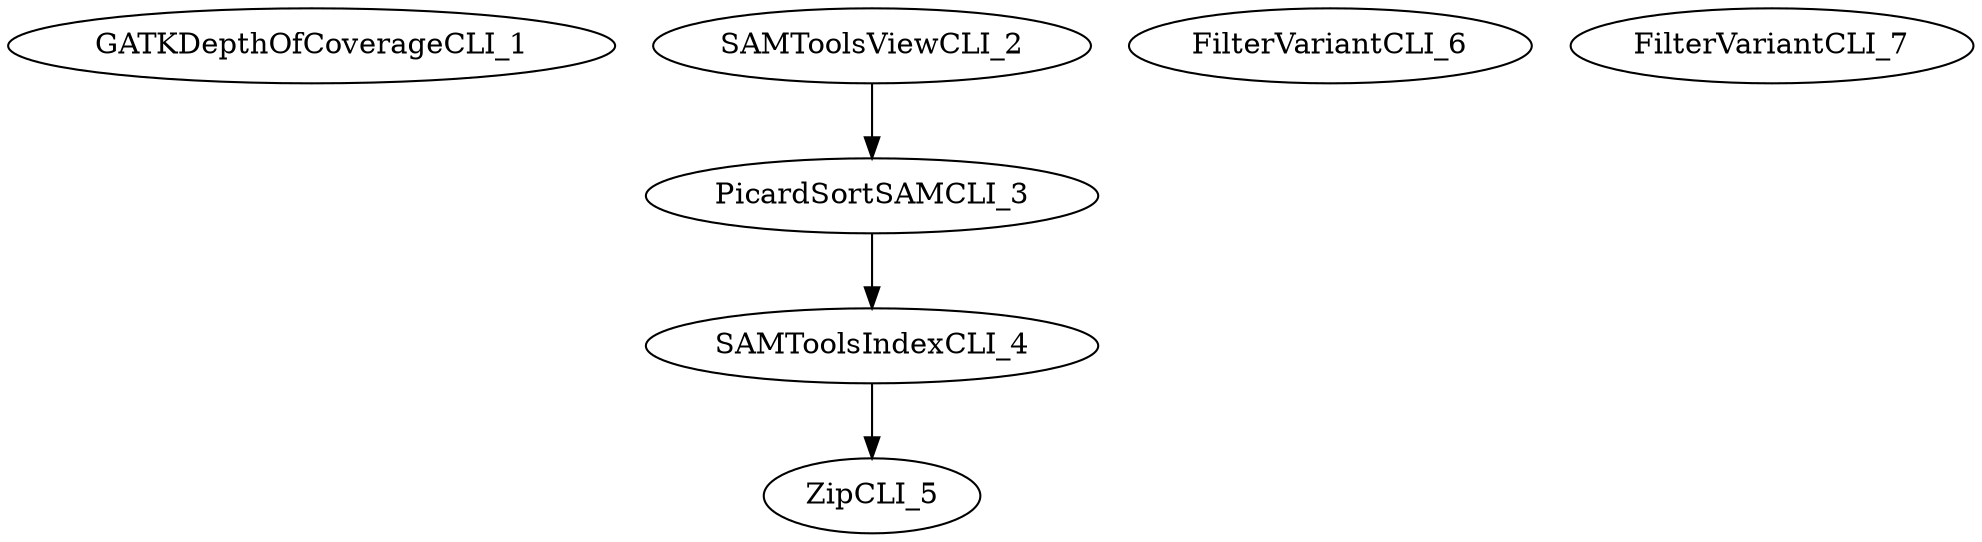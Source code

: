 digraph G {
  GATKDepthOfCoverageCLI_1 [ label="GATKDepthOfCoverageCLI_1" ];
  SAMToolsViewCLI_2 [ label="SAMToolsViewCLI_2" ];
  PicardSortSAMCLI_3 [ label="PicardSortSAMCLI_3" ];
  SAMToolsIndexCLI_4 [ label="SAMToolsIndexCLI_4" ];
  ZipCLI_5 [ label="ZipCLI_5" ];
  FilterVariantCLI_6 [ label="FilterVariantCLI_6" ];
  FilterVariantCLI_7 [ label="FilterVariantCLI_7" ];
  SAMToolsViewCLI_2 -> PicardSortSAMCLI_3;
  PicardSortSAMCLI_3 -> SAMToolsIndexCLI_4;
  SAMToolsIndexCLI_4 -> ZipCLI_5;
}
